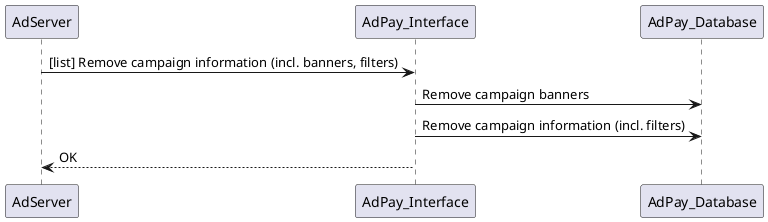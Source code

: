 @startuml
AdServer -> AdPay_Interface: [list] Remove campaign information (incl. banners, filters)
AdPay_Interface -> AdPay_Database: Remove campaign banners
AdPay_Interface -> AdPay_Database: Remove campaign information (incl. filters)
AdServer <-- AdPay_Interface: OK
@enduml

